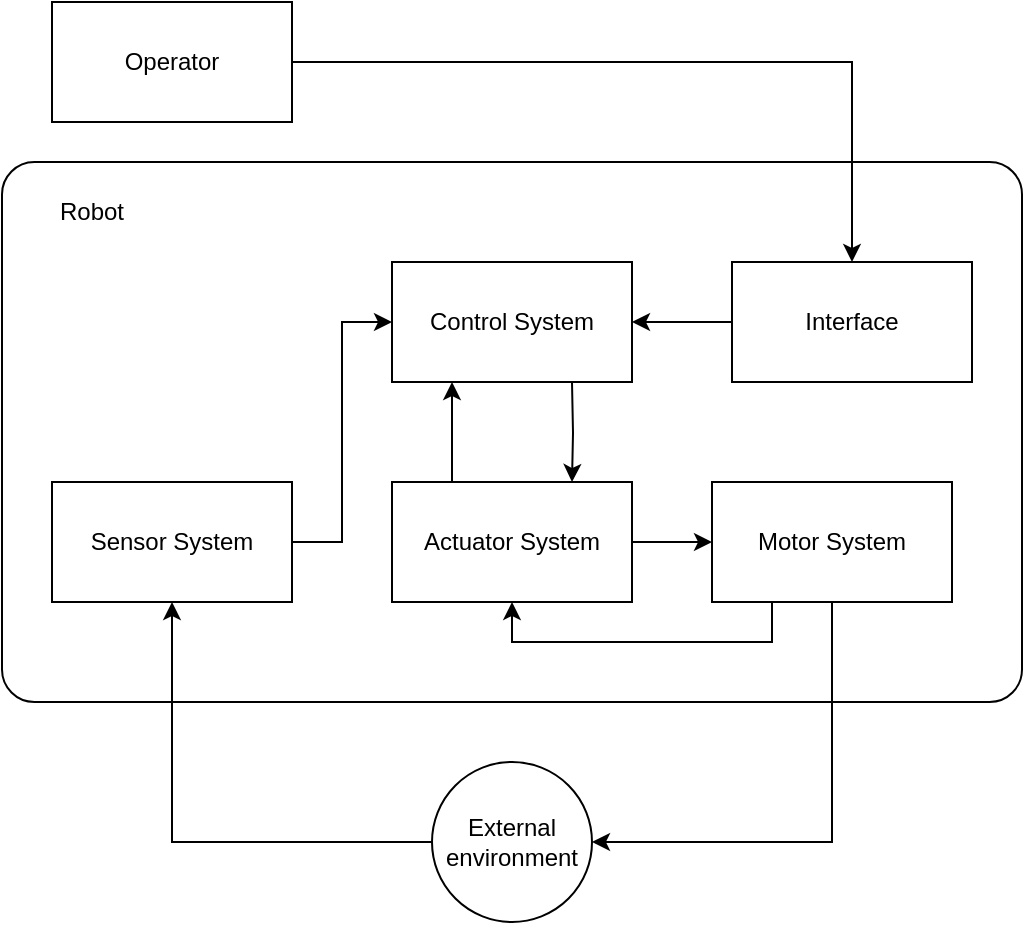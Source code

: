 <mxfile version="22.1.18" type="github">
  <diagram name="Page-1" id="4Q0Q6ciVgmbCOtN7iEoL">
    <mxGraphModel dx="599" dy="635" grid="1" gridSize="10" guides="1" tooltips="1" connect="1" arrows="1" fold="1" page="1" pageScale="1" pageWidth="850" pageHeight="1100" math="0" shadow="0">
      <root>
        <mxCell id="0" />
        <mxCell id="1" parent="0" />
        <mxCell id="ad9P6Hg6cNtig0yl15J3-7" value="" style="rounded=1;whiteSpace=wrap;html=1;fillColor=none;arcSize=6;" vertex="1" parent="1">
          <mxGeometry x="245" y="210" width="510" height="270" as="geometry" />
        </mxCell>
        <mxCell id="ad9P6Hg6cNtig0yl15J3-10" style="edgeStyle=orthogonalEdgeStyle;rounded=0;orthogonalLoop=1;jettySize=auto;html=1;exitX=0.5;exitY=1;exitDx=0;exitDy=0;entryX=1;entryY=0.5;entryDx=0;entryDy=0;" edge="1" parent="1" source="ad9P6Hg6cNtig0yl15J3-5" target="ad9P6Hg6cNtig0yl15J3-9">
          <mxGeometry relative="1" as="geometry" />
        </mxCell>
        <mxCell id="ad9P6Hg6cNtig0yl15J3-30" style="edgeStyle=orthogonalEdgeStyle;rounded=0;orthogonalLoop=1;jettySize=auto;html=1;exitX=0.25;exitY=1;exitDx=0;exitDy=0;entryX=0.5;entryY=1;entryDx=0;entryDy=0;" edge="1" parent="1" source="ad9P6Hg6cNtig0yl15J3-5" target="ad9P6Hg6cNtig0yl15J3-14">
          <mxGeometry relative="1" as="geometry" />
        </mxCell>
        <mxCell id="ad9P6Hg6cNtig0yl15J3-5" value="Motor System" style="rounded=0;whiteSpace=wrap;html=1;" vertex="1" parent="1">
          <mxGeometry x="600" y="370" width="120" height="60" as="geometry" />
        </mxCell>
        <mxCell id="ad9P6Hg6cNtig0yl15J3-12" style="edgeStyle=orthogonalEdgeStyle;rounded=0;orthogonalLoop=1;jettySize=auto;html=1;exitX=0;exitY=0.5;exitDx=0;exitDy=0;entryX=0.5;entryY=1;entryDx=0;entryDy=0;" edge="1" parent="1" source="ad9P6Hg6cNtig0yl15J3-9" target="ad9P6Hg6cNtig0yl15J3-11">
          <mxGeometry relative="1" as="geometry" />
        </mxCell>
        <mxCell id="ad9P6Hg6cNtig0yl15J3-9" value="External environment" style="ellipse;whiteSpace=wrap;html=1;aspect=fixed;" vertex="1" parent="1">
          <mxGeometry x="460" y="510" width="80" height="80" as="geometry" />
        </mxCell>
        <mxCell id="ad9P6Hg6cNtig0yl15J3-29" style="edgeStyle=orthogonalEdgeStyle;rounded=0;orthogonalLoop=1;jettySize=auto;html=1;exitX=1;exitY=0.5;exitDx=0;exitDy=0;entryX=0;entryY=0.5;entryDx=0;entryDy=0;" edge="1" parent="1" source="ad9P6Hg6cNtig0yl15J3-11" target="ad9P6Hg6cNtig0yl15J3-24">
          <mxGeometry relative="1" as="geometry" />
        </mxCell>
        <mxCell id="ad9P6Hg6cNtig0yl15J3-11" value="Sensor System" style="rounded=0;whiteSpace=wrap;html=1;" vertex="1" parent="1">
          <mxGeometry x="270" y="370" width="120" height="60" as="geometry" />
        </mxCell>
        <mxCell id="ad9P6Hg6cNtig0yl15J3-16" style="edgeStyle=orthogonalEdgeStyle;rounded=0;orthogonalLoop=1;jettySize=auto;html=1;exitX=1;exitY=0.5;exitDx=0;exitDy=0;entryX=0;entryY=0.5;entryDx=0;entryDy=0;" edge="1" parent="1" source="ad9P6Hg6cNtig0yl15J3-14" target="ad9P6Hg6cNtig0yl15J3-5">
          <mxGeometry relative="1" as="geometry" />
        </mxCell>
        <mxCell id="ad9P6Hg6cNtig0yl15J3-19" style="edgeStyle=orthogonalEdgeStyle;rounded=0;orthogonalLoop=1;jettySize=auto;html=1;exitX=0.25;exitY=0;exitDx=0;exitDy=0;entryX=0.25;entryY=1;entryDx=0;entryDy=0;" edge="1" parent="1" source="ad9P6Hg6cNtig0yl15J3-14">
          <mxGeometry relative="1" as="geometry">
            <mxPoint x="470" y="320" as="targetPoint" />
          </mxGeometry>
        </mxCell>
        <mxCell id="ad9P6Hg6cNtig0yl15J3-14" value="Actuator System" style="rounded=0;whiteSpace=wrap;html=1;" vertex="1" parent="1">
          <mxGeometry x="440" y="370" width="120" height="60" as="geometry" />
        </mxCell>
        <mxCell id="ad9P6Hg6cNtig0yl15J3-18" style="edgeStyle=orthogonalEdgeStyle;rounded=0;orthogonalLoop=1;jettySize=auto;html=1;exitX=0.75;exitY=1;exitDx=0;exitDy=0;entryX=0.75;entryY=0;entryDx=0;entryDy=0;" edge="1" parent="1" target="ad9P6Hg6cNtig0yl15J3-14">
          <mxGeometry relative="1" as="geometry">
            <mxPoint x="530" y="320" as="sourcePoint" />
          </mxGeometry>
        </mxCell>
        <mxCell id="ad9P6Hg6cNtig0yl15J3-26" style="edgeStyle=orthogonalEdgeStyle;rounded=0;orthogonalLoop=1;jettySize=auto;html=1;exitX=1;exitY=0.5;exitDx=0;exitDy=0;entryX=0.5;entryY=0;entryDx=0;entryDy=0;" edge="1" parent="1" source="ad9P6Hg6cNtig0yl15J3-20" target="ad9P6Hg6cNtig0yl15J3-23">
          <mxGeometry relative="1" as="geometry" />
        </mxCell>
        <mxCell id="ad9P6Hg6cNtig0yl15J3-20" value="Operator" style="rounded=0;whiteSpace=wrap;html=1;" vertex="1" parent="1">
          <mxGeometry x="270" y="130" width="120" height="60" as="geometry" />
        </mxCell>
        <mxCell id="ad9P6Hg6cNtig0yl15J3-22" value="Robot" style="text;html=1;strokeColor=none;fillColor=none;align=center;verticalAlign=middle;whiteSpace=wrap;rounded=0;" vertex="1" parent="1">
          <mxGeometry x="260" y="220" width="60" height="30" as="geometry" />
        </mxCell>
        <mxCell id="ad9P6Hg6cNtig0yl15J3-31" style="edgeStyle=orthogonalEdgeStyle;rounded=0;orthogonalLoop=1;jettySize=auto;html=1;exitX=0;exitY=0.5;exitDx=0;exitDy=0;" edge="1" parent="1" source="ad9P6Hg6cNtig0yl15J3-23" target="ad9P6Hg6cNtig0yl15J3-24">
          <mxGeometry relative="1" as="geometry" />
        </mxCell>
        <mxCell id="ad9P6Hg6cNtig0yl15J3-23" value="Interface" style="rounded=0;whiteSpace=wrap;html=1;" vertex="1" parent="1">
          <mxGeometry x="610" y="260" width="120" height="60" as="geometry" />
        </mxCell>
        <mxCell id="ad9P6Hg6cNtig0yl15J3-24" value="Control System" style="rounded=0;whiteSpace=wrap;html=1;" vertex="1" parent="1">
          <mxGeometry x="440" y="260" width="120" height="60" as="geometry" />
        </mxCell>
      </root>
    </mxGraphModel>
  </diagram>
</mxfile>
